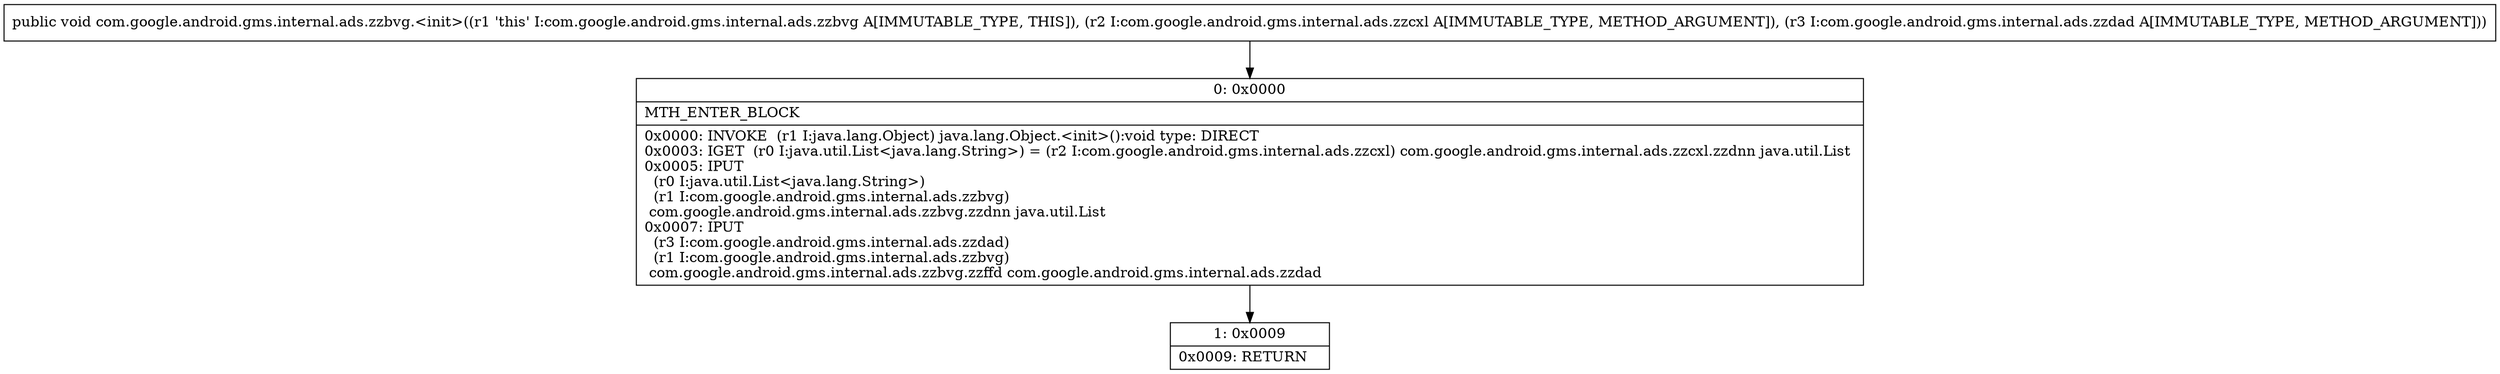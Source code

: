 digraph "CFG forcom.google.android.gms.internal.ads.zzbvg.\<init\>(Lcom\/google\/android\/gms\/internal\/ads\/zzcxl;Lcom\/google\/android\/gms\/internal\/ads\/zzdad;)V" {
Node_0 [shape=record,label="{0\:\ 0x0000|MTH_ENTER_BLOCK\l|0x0000: INVOKE  (r1 I:java.lang.Object) java.lang.Object.\<init\>():void type: DIRECT \l0x0003: IGET  (r0 I:java.util.List\<java.lang.String\>) = (r2 I:com.google.android.gms.internal.ads.zzcxl) com.google.android.gms.internal.ads.zzcxl.zzdnn java.util.List \l0x0005: IPUT  \l  (r0 I:java.util.List\<java.lang.String\>)\l  (r1 I:com.google.android.gms.internal.ads.zzbvg)\l com.google.android.gms.internal.ads.zzbvg.zzdnn java.util.List \l0x0007: IPUT  \l  (r3 I:com.google.android.gms.internal.ads.zzdad)\l  (r1 I:com.google.android.gms.internal.ads.zzbvg)\l com.google.android.gms.internal.ads.zzbvg.zzffd com.google.android.gms.internal.ads.zzdad \l}"];
Node_1 [shape=record,label="{1\:\ 0x0009|0x0009: RETURN   \l}"];
MethodNode[shape=record,label="{public void com.google.android.gms.internal.ads.zzbvg.\<init\>((r1 'this' I:com.google.android.gms.internal.ads.zzbvg A[IMMUTABLE_TYPE, THIS]), (r2 I:com.google.android.gms.internal.ads.zzcxl A[IMMUTABLE_TYPE, METHOD_ARGUMENT]), (r3 I:com.google.android.gms.internal.ads.zzdad A[IMMUTABLE_TYPE, METHOD_ARGUMENT])) }"];
MethodNode -> Node_0;
Node_0 -> Node_1;
}

